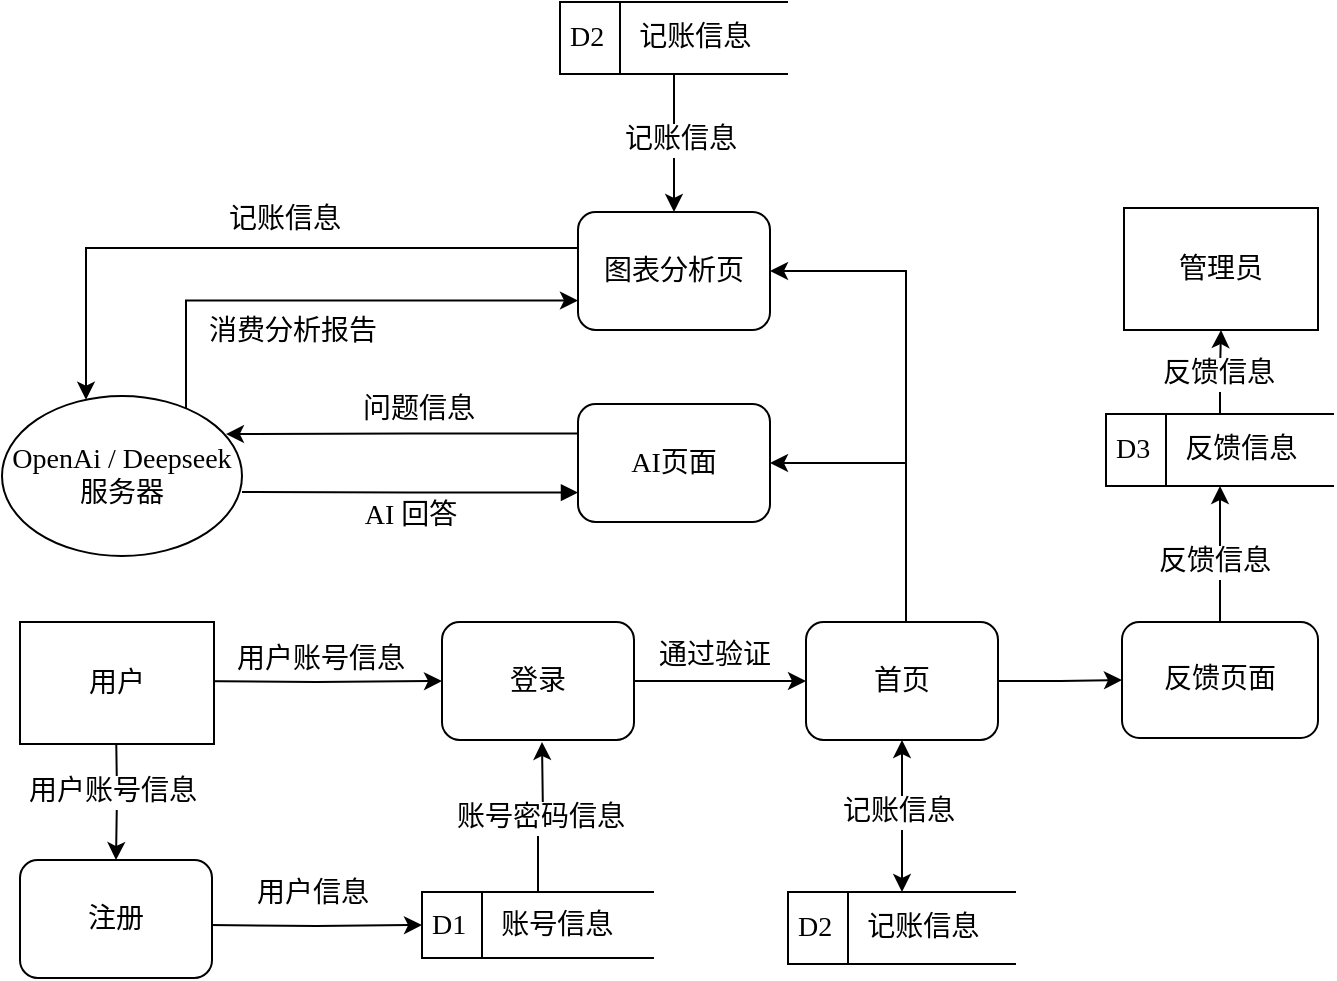 <mxfile version="26.2.8">
  <diagram name="第 1 页" id="NON8Rd3GJQy8wurd_1fi">
    <mxGraphModel dx="973" dy="708" grid="0" gridSize="10" guides="1" tooltips="1" connect="1" arrows="1" fold="1" page="1" pageScale="1" pageWidth="2339" pageHeight="3300" math="0" shadow="0">
      <root>
        <mxCell id="0" />
        <mxCell id="1" parent="0" />
        <mxCell id="Mn6bOdap1OyjnmH-GyNz-37" style="edgeStyle=orthogonalEdgeStyle;rounded=0;orthogonalLoop=1;jettySize=auto;html=1;entryX=0;entryY=0.5;entryDx=0;entryDy=0;fontFamily=宋体;fontSize=14;" edge="1" parent="1" target="Mn6bOdap1OyjnmH-GyNz-25">
          <mxGeometry relative="1" as="geometry">
            <mxPoint x="177" y="439.5" as="sourcePoint" />
          </mxGeometry>
        </mxCell>
        <mxCell id="Mn6bOdap1OyjnmH-GyNz-38" value="用户账号信息" style="edgeLabel;html=1;align=center;verticalAlign=middle;resizable=0;points=[];fontFamily=宋体;fontSize=14;" vertex="1" connectable="0" parent="Mn6bOdap1OyjnmH-GyNz-37">
          <mxGeometry x="-0.065" y="-3" relative="1" as="geometry">
            <mxPoint x="6" y="-14" as="offset" />
          </mxGeometry>
        </mxCell>
        <mxCell id="Mn6bOdap1OyjnmH-GyNz-46" style="edgeStyle=orthogonalEdgeStyle;rounded=0;orthogonalLoop=1;jettySize=auto;html=1;entryX=0.5;entryY=0;entryDx=0;entryDy=0;fontFamily=宋体;fontSize=14;" edge="1" parent="1" target="Mn6bOdap1OyjnmH-GyNz-45">
          <mxGeometry relative="1" as="geometry">
            <mxPoint x="141" y="461.5" as="sourcePoint" />
          </mxGeometry>
        </mxCell>
        <mxCell id="Mn6bOdap1OyjnmH-GyNz-23" style="edgeStyle=orthogonalEdgeStyle;rounded=0;orthogonalLoop=1;jettySize=auto;html=1;entryX=0.5;entryY=1;entryDx=0;entryDy=0;fontFamily=宋体;fontSize=14;" edge="1" parent="1" source="Mn6bOdap1OyjnmH-GyNz-19">
          <mxGeometry relative="1" as="geometry">
            <mxPoint x="354" y="470" as="targetPoint" />
          </mxGeometry>
        </mxCell>
        <mxCell id="Mn6bOdap1OyjnmH-GyNz-24" value="账号密码信息" style="edgeLabel;html=1;align=center;verticalAlign=middle;resizable=0;points=[];fontFamily=宋体;fontSize=14;" vertex="1" connectable="0" parent="Mn6bOdap1OyjnmH-GyNz-23">
          <mxGeometry x="-0.014" relative="1" as="geometry">
            <mxPoint as="offset" />
          </mxGeometry>
        </mxCell>
        <mxCell id="Mn6bOdap1OyjnmH-GyNz-19" value="D1&amp;nbsp; &amp;nbsp; &amp;nbsp;账号信息" style="html=1;dashed=0;whiteSpace=wrap;shape=mxgraph.dfd.dataStoreID;align=left;spacingLeft=3;points=[[0,0],[0.5,0],[1,0],[0,0.5],[1,0.5],[0,1],[0.5,1],[1,1]];fontFamily=宋体;fontSize=14;" vertex="1" parent="1">
          <mxGeometry x="294" y="545" width="116" height="33" as="geometry" />
        </mxCell>
        <mxCell id="Mn6bOdap1OyjnmH-GyNz-27" style="edgeStyle=orthogonalEdgeStyle;rounded=0;orthogonalLoop=1;jettySize=auto;html=1;entryX=0;entryY=0.5;entryDx=0;entryDy=0;fontFamily=宋体;fontSize=14;" edge="1" parent="1" source="Mn6bOdap1OyjnmH-GyNz-25" target="Mn6bOdap1OyjnmH-GyNz-26">
          <mxGeometry relative="1" as="geometry">
            <Array as="points">
              <mxPoint x="444" y="440" />
              <mxPoint x="444" y="440" />
            </Array>
          </mxGeometry>
        </mxCell>
        <mxCell id="Mn6bOdap1OyjnmH-GyNz-28" value="通过验证" style="edgeLabel;html=1;align=center;verticalAlign=middle;resizable=0;points=[];fontFamily=宋体;fontSize=14;" vertex="1" connectable="0" parent="Mn6bOdap1OyjnmH-GyNz-27">
          <mxGeometry x="-0.046" y="-1" relative="1" as="geometry">
            <mxPoint x="-1" y="-14" as="offset" />
          </mxGeometry>
        </mxCell>
        <mxCell id="Mn6bOdap1OyjnmH-GyNz-25" value="登录" style="rounded=1;whiteSpace=wrap;html=1;fontFamily=宋体;fontSize=14;" vertex="1" parent="1">
          <mxGeometry x="304" y="410" width="96" height="59" as="geometry" />
        </mxCell>
        <mxCell id="Mn6bOdap1OyjnmH-GyNz-49" style="edgeStyle=orthogonalEdgeStyle;rounded=0;orthogonalLoop=1;jettySize=auto;html=1;entryX=0;entryY=0.5;entryDx=0;entryDy=0;fontFamily=宋体;fontSize=14;" edge="1" parent="1" source="Mn6bOdap1OyjnmH-GyNz-26" target="Mn6bOdap1OyjnmH-GyNz-48">
          <mxGeometry relative="1" as="geometry" />
        </mxCell>
        <mxCell id="Mn6bOdap1OyjnmH-GyNz-82" style="edgeStyle=orthogonalEdgeStyle;rounded=0;orthogonalLoop=1;jettySize=auto;html=1;entryX=1;entryY=0.5;entryDx=0;entryDy=0;fontFamily=宋体;fontSize=14;" edge="1" parent="1" source="Mn6bOdap1OyjnmH-GyNz-26" target="Mn6bOdap1OyjnmH-GyNz-57">
          <mxGeometry relative="1" as="geometry">
            <Array as="points">
              <mxPoint x="536" y="331" />
            </Array>
          </mxGeometry>
        </mxCell>
        <mxCell id="Mn6bOdap1OyjnmH-GyNz-83" style="edgeStyle=orthogonalEdgeStyle;rounded=0;orthogonalLoop=1;jettySize=auto;html=1;entryX=1;entryY=0.5;entryDx=0;entryDy=0;fontFamily=宋体;fontSize=14;" edge="1" parent="1" source="Mn6bOdap1OyjnmH-GyNz-26" target="Mn6bOdap1OyjnmH-GyNz-66">
          <mxGeometry relative="1" as="geometry">
            <Array as="points">
              <mxPoint x="536" y="235" />
            </Array>
          </mxGeometry>
        </mxCell>
        <mxCell id="Mn6bOdap1OyjnmH-GyNz-26" value="首页" style="rounded=1;whiteSpace=wrap;html=1;fontFamily=宋体;fontSize=14;" vertex="1" parent="1">
          <mxGeometry x="486" y="410" width="96" height="59" as="geometry" />
        </mxCell>
        <mxCell id="Mn6bOdap1OyjnmH-GyNz-40" style="edgeStyle=orthogonalEdgeStyle;rounded=0;orthogonalLoop=1;jettySize=auto;html=1;startArrow=classic;startFill=1;fontFamily=宋体;fontSize=14;" edge="1" parent="1" source="Mn6bOdap1OyjnmH-GyNz-29" target="Mn6bOdap1OyjnmH-GyNz-26">
          <mxGeometry relative="1" as="geometry" />
        </mxCell>
        <mxCell id="Mn6bOdap1OyjnmH-GyNz-41" value="记账信息" style="edgeLabel;html=1;align=center;verticalAlign=middle;resizable=0;points=[];fontFamily=宋体;fontSize=14;" vertex="1" connectable="0" parent="Mn6bOdap1OyjnmH-GyNz-40">
          <mxGeometry x="0.026" relative="1" as="geometry">
            <mxPoint x="-2" y="-1" as="offset" />
          </mxGeometry>
        </mxCell>
        <mxCell id="Mn6bOdap1OyjnmH-GyNz-29" value="D2&amp;nbsp; &amp;nbsp; &amp;nbsp;记账信息" style="html=1;dashed=0;whiteSpace=wrap;shape=mxgraph.dfd.dataStoreID;align=left;spacingLeft=3;points=[[0,0],[0.5,0],[1,0],[0,0.5],[1,0.5],[0,1],[0.5,1],[1,1]];fontFamily=宋体;fontSize=14;" vertex="1" parent="1">
          <mxGeometry x="477" y="545" width="114" height="36" as="geometry" />
        </mxCell>
        <mxCell id="Mn6bOdap1OyjnmH-GyNz-34" style="edgeStyle=orthogonalEdgeStyle;rounded=0;orthogonalLoop=1;jettySize=auto;html=1;entryX=0;entryY=0.5;entryDx=0;entryDy=0;fontFamily=宋体;fontSize=14;" edge="1" parent="1" target="Mn6bOdap1OyjnmH-GyNz-19">
          <mxGeometry relative="1" as="geometry">
            <mxPoint x="187.5" y="561.5" as="sourcePoint" />
          </mxGeometry>
        </mxCell>
        <mxCell id="Mn6bOdap1OyjnmH-GyNz-36" value="用户信息" style="edgeLabel;html=1;align=center;verticalAlign=middle;resizable=0;points=[];fontFamily=宋体;fontSize=14;" vertex="1" connectable="0" parent="Mn6bOdap1OyjnmH-GyNz-34">
          <mxGeometry x="-0.054" y="2" relative="1" as="geometry">
            <mxPoint x="1" y="-14" as="offset" />
          </mxGeometry>
        </mxCell>
        <mxCell id="Mn6bOdap1OyjnmH-GyNz-45" value="注册" style="rounded=1;whiteSpace=wrap;html=1;fontFamily=宋体;fontSize=14;" vertex="1" parent="1">
          <mxGeometry x="93" y="529" width="96" height="59" as="geometry" />
        </mxCell>
        <mxCell id="Mn6bOdap1OyjnmH-GyNz-47" value="用户账号信息" style="edgeLabel;html=1;align=center;verticalAlign=middle;resizable=0;points=[];fontFamily=宋体;fontSize=14;" vertex="1" connectable="0" parent="1">
          <mxGeometry x="185" y="474" as="geometry">
            <mxPoint x="-46" y="21" as="offset" />
          </mxGeometry>
        </mxCell>
        <mxCell id="Mn6bOdap1OyjnmH-GyNz-103" style="edgeStyle=orthogonalEdgeStyle;rounded=0;orthogonalLoop=1;jettySize=auto;html=1;entryX=0.5;entryY=1;entryDx=0;entryDy=0;" edge="1" parent="1" source="Mn6bOdap1OyjnmH-GyNz-48" target="Mn6bOdap1OyjnmH-GyNz-51">
          <mxGeometry relative="1" as="geometry" />
        </mxCell>
        <mxCell id="Mn6bOdap1OyjnmH-GyNz-104" value="&lt;font style=&quot;font-size: 14px;&quot;&gt;反馈信息&lt;/font&gt;" style="edgeLabel;html=1;align=center;verticalAlign=middle;resizable=0;points=[];fontFamily=Times New Roman;" vertex="1" connectable="0" parent="Mn6bOdap1OyjnmH-GyNz-103">
          <mxGeometry x="0.059" relative="1" as="geometry">
            <mxPoint x="-3" y="6" as="offset" />
          </mxGeometry>
        </mxCell>
        <mxCell id="Mn6bOdap1OyjnmH-GyNz-48" value="反馈页面" style="rounded=1;whiteSpace=wrap;html=1;fontFamily=宋体;fontSize=14;" vertex="1" parent="1">
          <mxGeometry x="644" y="410" width="98" height="58" as="geometry" />
        </mxCell>
        <mxCell id="Mn6bOdap1OyjnmH-GyNz-105" style="edgeStyle=orthogonalEdgeStyle;rounded=0;orthogonalLoop=1;jettySize=auto;html=1;entryX=0.5;entryY=1;entryDx=0;entryDy=0;" edge="1" parent="1" source="Mn6bOdap1OyjnmH-GyNz-51" target="Mn6bOdap1OyjnmH-GyNz-101">
          <mxGeometry relative="1" as="geometry" />
        </mxCell>
        <mxCell id="Mn6bOdap1OyjnmH-GyNz-106" value="&lt;font face=&quot;宋体&quot; style=&quot;font-size: 14px;&quot;&gt;反馈信息&lt;/font&gt;" style="edgeLabel;html=1;align=center;verticalAlign=middle;resizable=0;points=[];fontFamily=Times New Roman;" vertex="1" connectable="0" parent="Mn6bOdap1OyjnmH-GyNz-105">
          <mxGeometry x="-0.06" y="1" relative="1" as="geometry">
            <mxPoint as="offset" />
          </mxGeometry>
        </mxCell>
        <mxCell id="Mn6bOdap1OyjnmH-GyNz-51" value="D3&amp;nbsp; &amp;nbsp; &amp;nbsp;反馈信息" style="html=1;dashed=0;whiteSpace=wrap;shape=mxgraph.dfd.dataStoreID;align=left;spacingLeft=3;points=[[0,0],[0.5,0],[1,0],[0,0.5],[1,0.5],[0,1],[0.5,1],[1,1]];fontFamily=宋体;fontSize=14;" vertex="1" parent="1">
          <mxGeometry x="636" y="306" width="114" height="36" as="geometry" />
        </mxCell>
        <mxCell id="Mn6bOdap1OyjnmH-GyNz-54" value="用户" style="rounded=0;whiteSpace=wrap;html=1;fontFamily=宋体;fontSize=14;" vertex="1" parent="1">
          <mxGeometry x="93" y="410" width="97" height="61" as="geometry" />
        </mxCell>
        <mxCell id="Mn6bOdap1OyjnmH-GyNz-57" value="AI页面" style="rounded=1;whiteSpace=wrap;html=1;fontFamily=宋体;fontSize=14;" vertex="1" parent="1">
          <mxGeometry x="372" y="301" width="96" height="59" as="geometry" />
        </mxCell>
        <mxCell id="Mn6bOdap1OyjnmH-GyNz-66" value="图表分析页" style="rounded=1;whiteSpace=wrap;html=1;fontFamily=宋体;fontSize=14;" vertex="1" parent="1">
          <mxGeometry x="372" y="205" width="96" height="59" as="geometry" />
        </mxCell>
        <mxCell id="Mn6bOdap1OyjnmH-GyNz-73" style="edgeStyle=orthogonalEdgeStyle;rounded=0;orthogonalLoop=1;jettySize=auto;html=1;fontFamily=宋体;fontSize=14;" edge="1" parent="1" source="Mn6bOdap1OyjnmH-GyNz-72" target="Mn6bOdap1OyjnmH-GyNz-66">
          <mxGeometry relative="1" as="geometry" />
        </mxCell>
        <mxCell id="Mn6bOdap1OyjnmH-GyNz-74" value="&lt;font&gt;记账信息&lt;/font&gt;" style="edgeLabel;html=1;align=center;verticalAlign=middle;resizable=0;points=[];fontFamily=宋体;fontSize=14;" vertex="1" connectable="0" parent="Mn6bOdap1OyjnmH-GyNz-73">
          <mxGeometry x="-0.061" y="3" relative="1" as="geometry">
            <mxPoint as="offset" />
          </mxGeometry>
        </mxCell>
        <mxCell id="Mn6bOdap1OyjnmH-GyNz-72" value="D2&amp;nbsp; &amp;nbsp; &amp;nbsp;记账信息" style="html=1;dashed=0;whiteSpace=wrap;shape=mxgraph.dfd.dataStoreID;align=left;spacingLeft=3;points=[[0,0],[0.5,0],[1,0],[0,0.5],[1,0.5],[0,1],[0.5,1],[1,1]];fontFamily=宋体;fontSize=14;" vertex="1" parent="1">
          <mxGeometry x="363" y="100" width="114" height="36" as="geometry" />
        </mxCell>
        <mxCell id="Mn6bOdap1OyjnmH-GyNz-85" style="edgeStyle=orthogonalEdgeStyle;rounded=0;orthogonalLoop=1;jettySize=auto;html=1;exitX=0;exitY=0.25;exitDx=0;exitDy=0;entryX=0.933;entryY=0.238;entryDx=0;entryDy=0;entryPerimeter=0;fontFamily=宋体;fontSize=14;" edge="1" parent="1" source="Mn6bOdap1OyjnmH-GyNz-57" target="Mn6bOdap1OyjnmH-GyNz-94">
          <mxGeometry relative="1" as="geometry">
            <mxPoint x="232.91" y="316.042" as="targetPoint" />
          </mxGeometry>
        </mxCell>
        <mxCell id="Mn6bOdap1OyjnmH-GyNz-86" value="&lt;font&gt;问题信息&lt;/font&gt;" style="edgeLabel;html=1;align=center;verticalAlign=middle;resizable=0;points=[];fontFamily=宋体;fontSize=14;" vertex="1" connectable="0" parent="Mn6bOdap1OyjnmH-GyNz-85">
          <mxGeometry x="-0.139" relative="1" as="geometry">
            <mxPoint x="-4" y="-12" as="offset" />
          </mxGeometry>
        </mxCell>
        <mxCell id="Mn6bOdap1OyjnmH-GyNz-89" style="edgeStyle=orthogonalEdgeStyle;rounded=0;orthogonalLoop=1;jettySize=auto;html=1;fontFamily=宋体;fontSize=14;" edge="1" parent="1" source="Mn6bOdap1OyjnmH-GyNz-66" target="Mn6bOdap1OyjnmH-GyNz-94">
          <mxGeometry relative="1" as="geometry">
            <mxPoint x="114" y="292.7" as="targetPoint" />
            <Array as="points">
              <mxPoint x="126" y="223" />
            </Array>
          </mxGeometry>
        </mxCell>
        <mxCell id="Mn6bOdap1OyjnmH-GyNz-91" value="记账信息" style="edgeLabel;html=1;align=center;verticalAlign=middle;resizable=0;points=[];fontFamily=宋体;fontSize=14;" vertex="1" connectable="0" parent="Mn6bOdap1OyjnmH-GyNz-89">
          <mxGeometry x="-0.091" relative="1" as="geometry">
            <mxPoint x="-1" y="-14" as="offset" />
          </mxGeometry>
        </mxCell>
        <mxCell id="Mn6bOdap1OyjnmH-GyNz-95" style="edgeStyle=orthogonalEdgeStyle;rounded=0;orthogonalLoop=1;jettySize=auto;html=1;entryX=0;entryY=0.75;entryDx=0;entryDy=0;" edge="1" parent="1" source="Mn6bOdap1OyjnmH-GyNz-94" target="Mn6bOdap1OyjnmH-GyNz-66">
          <mxGeometry relative="1" as="geometry">
            <Array as="points">
              <mxPoint x="176" y="249" />
            </Array>
          </mxGeometry>
        </mxCell>
        <mxCell id="Mn6bOdap1OyjnmH-GyNz-97" value="&lt;font style=&quot;font-size: 14px;&quot; face=&quot;宋体&quot;&gt;消费分析报告&lt;/font&gt;" style="edgeLabel;html=1;align=center;verticalAlign=middle;resizable=0;points=[];fontFamily=Times New Roman;" vertex="1" connectable="0" parent="Mn6bOdap1OyjnmH-GyNz-95">
          <mxGeometry x="-0.041" relative="1" as="geometry">
            <mxPoint x="-13" y="15" as="offset" />
          </mxGeometry>
        </mxCell>
        <mxCell id="Mn6bOdap1OyjnmH-GyNz-94" value="&lt;span style=&quot;font-family: 宋体; font-size: 14px;&quot;&gt;OpenAi / Deepseek服务器&lt;/span&gt;" style="ellipse;whiteSpace=wrap;html=1;fontFamily=Times New Roman;" vertex="1" parent="1">
          <mxGeometry x="84" y="297" width="120" height="80" as="geometry" />
        </mxCell>
        <mxCell id="Mn6bOdap1OyjnmH-GyNz-99" style="edgeStyle=orthogonalEdgeStyle;rounded=0;orthogonalLoop=1;jettySize=auto;html=1;exitX=0;exitY=0.75;exitDx=0;exitDy=0;entryX=1;entryY=0.6;entryDx=0;entryDy=0;entryPerimeter=0;startArrow=block;startFill=1;endArrow=none;" edge="1" parent="1" source="Mn6bOdap1OyjnmH-GyNz-57" target="Mn6bOdap1OyjnmH-GyNz-94">
          <mxGeometry relative="1" as="geometry" />
        </mxCell>
        <mxCell id="Mn6bOdap1OyjnmH-GyNz-100" value="&lt;font style=&quot;font-size: 14px;&quot; face=&quot;宋体&quot;&gt;AI 回答&lt;/font&gt;" style="edgeLabel;html=1;align=center;verticalAlign=middle;resizable=0;points=[];fontFamily=Times New Roman;" vertex="1" connectable="0" parent="Mn6bOdap1OyjnmH-GyNz-99">
          <mxGeometry x="0.049" y="-3" relative="1" as="geometry">
            <mxPoint x="4" y="15" as="offset" />
          </mxGeometry>
        </mxCell>
        <mxCell id="Mn6bOdap1OyjnmH-GyNz-101" value="管理员" style="rounded=0;whiteSpace=wrap;html=1;fontFamily=宋体;fontSize=14;" vertex="1" parent="1">
          <mxGeometry x="645" y="203" width="97" height="61" as="geometry" />
        </mxCell>
      </root>
    </mxGraphModel>
  </diagram>
</mxfile>
